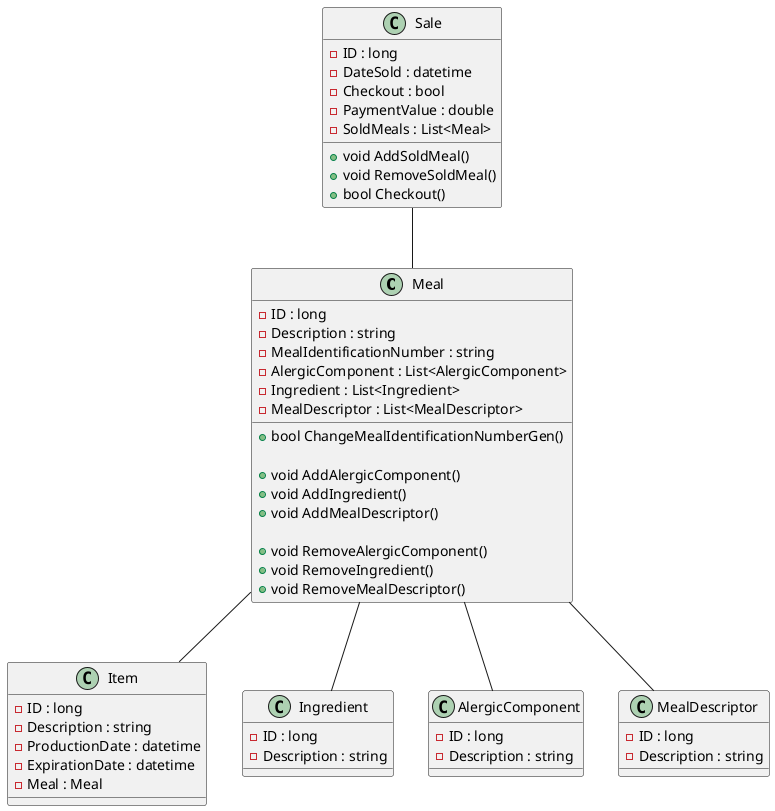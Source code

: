 @startuml ModelDiagram
class Meal {
    -ID : long
    -Description : string
    -MealIdentificationNumber : string
    -AlergicComponent : List<AlergicComponent>
    -Ingredient : List<Ingredient>
    -MealDescriptor : List<MealDescriptor>
    
    +bool ChangeMealIdentificationNumberGen()

    +void AddAlergicComponent()
    +void AddIngredient()
    +void AddMealDescriptor()

    +void RemoveAlergicComponent()
    +void RemoveIngredient()
    +void RemoveMealDescriptor()
}

class Item {
    -ID : long
    -Description : string
    -ProductionDate : datetime
    -ExpirationDate : datetime
    -Meal : Meal
}

class Ingredient {
    -ID : long
    -Description : string
}

class AlergicComponent {
    -ID : long
    -Description : string
}

class MealDescriptor {
    -ID : long
    -Description : string
}

class Sale {
    -ID : long
    -DateSold : datetime
    -Checkout : bool
    -PaymentValue : double
    -SoldMeals : List<Meal>

    +void AddSoldMeal()
    +void RemoveSoldMeal()
    +bool Checkout()
}

Meal -- Item
Meal -- AlergicComponent
Meal -- MealDescriptor
Meal -- Ingredient

Sale -- Meal
@enduml